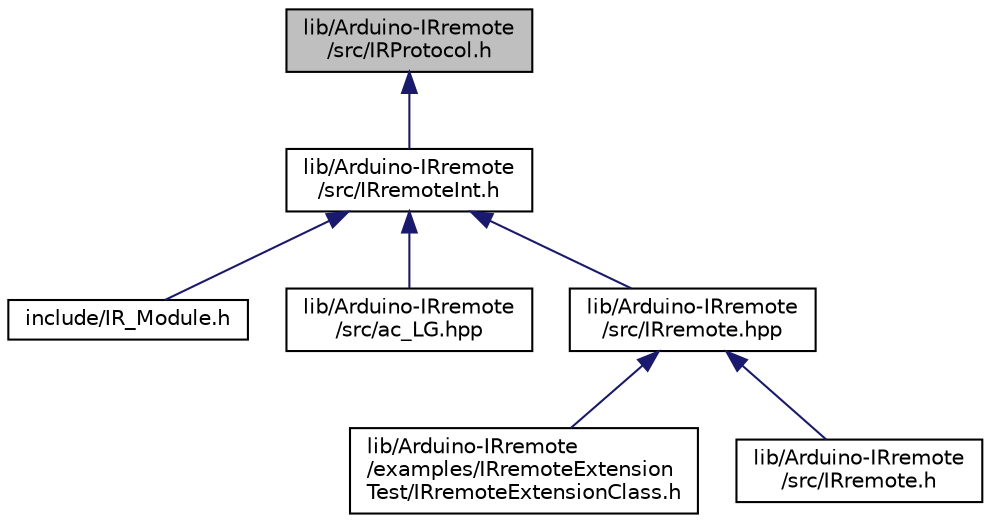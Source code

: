digraph "lib/Arduino-IRremote/src/IRProtocol.h"
{
 // LATEX_PDF_SIZE
  edge [fontname="Helvetica",fontsize="10",labelfontname="Helvetica",labelfontsize="10"];
  node [fontname="Helvetica",fontsize="10",shape=record];
  Node1 [label="lib/Arduino-IRremote\l/src/IRProtocol.h",height=0.2,width=0.4,color="black", fillcolor="grey75", style="filled", fontcolor="black",tooltip="Common declarations for receiving and sending."];
  Node1 -> Node2 [dir="back",color="midnightblue",fontsize="10",style="solid"];
  Node2 [label="lib/Arduino-IRremote\l/src/IRremoteInt.h",height=0.2,width=0.4,color="black", fillcolor="white", style="filled",URL="$IRremoteInt_8h.html",tooltip="Contains all declarations required for the interface to IRremote. Could not be named IRremote...."];
  Node2 -> Node3 [dir="back",color="midnightblue",fontsize="10",style="solid"];
  Node3 [label="include/IR_Module.h",height=0.2,width=0.4,color="black", fillcolor="white", style="filled",URL="$IR__Module_8h.html",tooltip="Infrared (IR) module for handling IR communication."];
  Node2 -> Node4 [dir="back",color="midnightblue",fontsize="10",style="solid"];
  Node4 [label="lib/Arduino-IRremote\l/src/ac_LG.hpp",height=0.2,width=0.4,color="black", fillcolor="white", style="filled",URL="$ac__LG_8hpp_source.html",tooltip=" "];
  Node2 -> Node5 [dir="back",color="midnightblue",fontsize="10",style="solid"];
  Node5 [label="lib/Arduino-IRremote\l/src/IRremote.hpp",height=0.2,width=0.4,color="black", fillcolor="white", style="filled",URL="$IRremote_8hpp.html",tooltip="Public API to the library."];
  Node5 -> Node6 [dir="back",color="midnightblue",fontsize="10",style="solid"];
  Node6 [label="lib/Arduino-IRremote\l/examples/IRremoteExtension\lTest/IRremoteExtensionClass.h",height=0.2,width=0.4,color="black", fillcolor="white", style="filled",URL="$IRremoteExtensionClass_8h_source.html",tooltip=" "];
  Node5 -> Node7 [dir="back",color="midnightblue",fontsize="10",style="solid"];
  Node7 [label="lib/Arduino-IRremote\l/src/IRremote.h",height=0.2,width=0.4,color="black", fillcolor="white", style="filled",URL="$IRremote_8h.html",tooltip="Stub for backward compatibility."];
}
